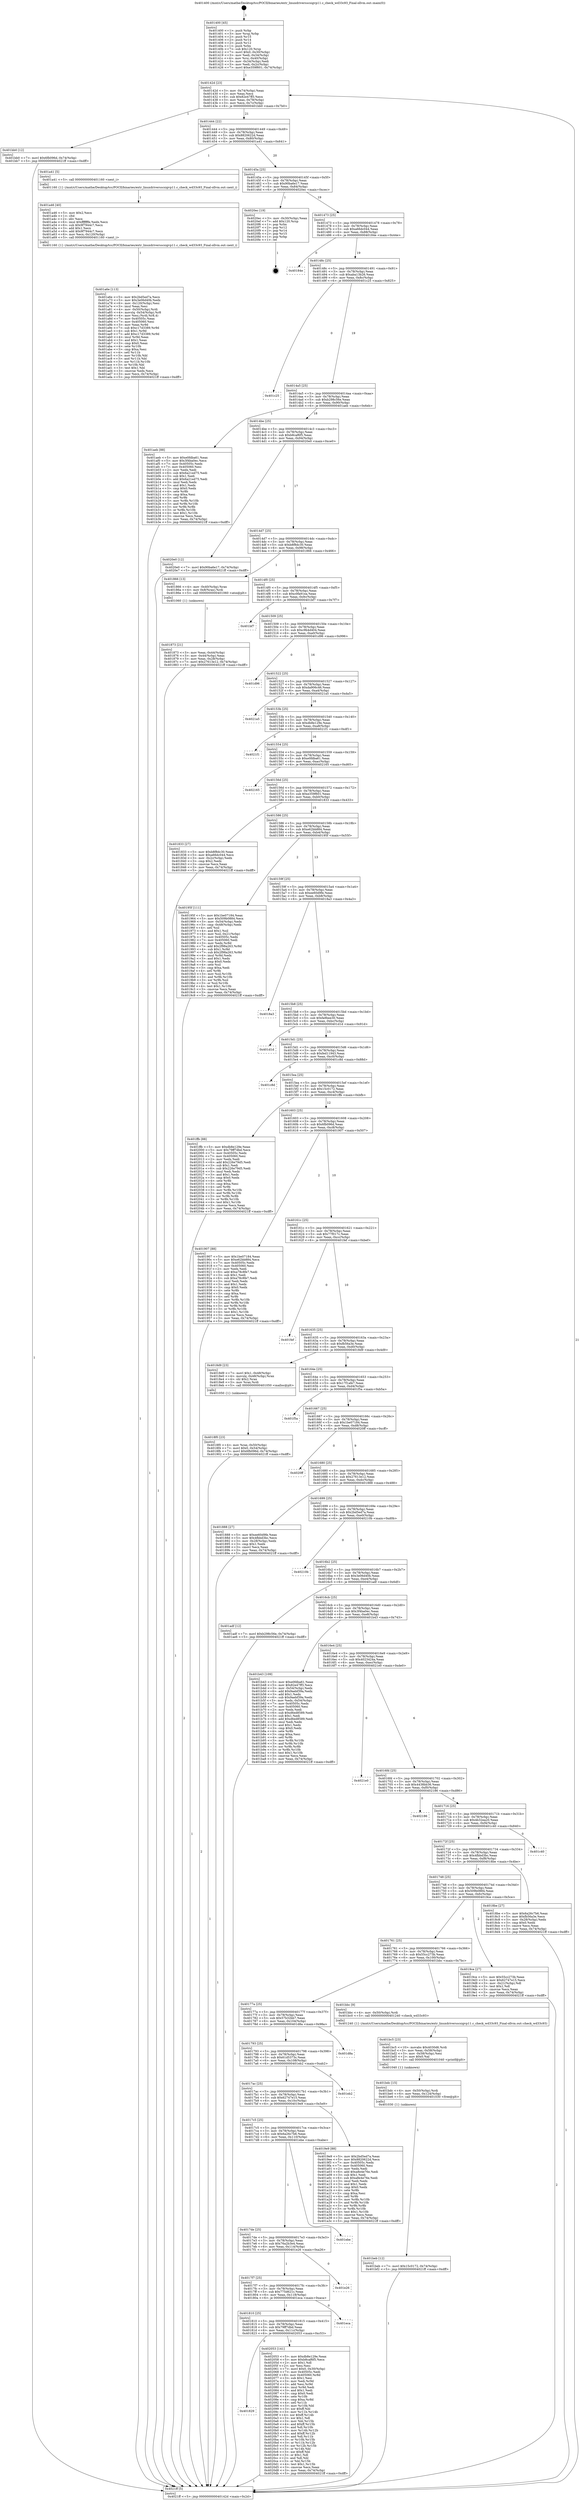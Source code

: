digraph "0x401400" {
  label = "0x401400 (/mnt/c/Users/mathe/Desktop/tcc/POCII/binaries/extr_linuxdriversscsigvp11.c_check_wd33c93_Final-ollvm.out::main(0))"
  labelloc = "t"
  node[shape=record]

  Entry [label="",width=0.3,height=0.3,shape=circle,fillcolor=black,style=filled]
  "0x40142d" [label="{
     0x40142d [23]\l
     | [instrs]\l
     &nbsp;&nbsp;0x40142d \<+3\>: mov -0x74(%rbp),%eax\l
     &nbsp;&nbsp;0x401430 \<+2\>: mov %eax,%ecx\l
     &nbsp;&nbsp;0x401432 \<+6\>: sub $0x82e47ff3,%ecx\l
     &nbsp;&nbsp;0x401438 \<+3\>: mov %eax,-0x78(%rbp)\l
     &nbsp;&nbsp;0x40143b \<+3\>: mov %ecx,-0x7c(%rbp)\l
     &nbsp;&nbsp;0x40143e \<+6\>: je 0000000000401bb0 \<main+0x7b0\>\l
  }"]
  "0x401bb0" [label="{
     0x401bb0 [12]\l
     | [instrs]\l
     &nbsp;&nbsp;0x401bb0 \<+7\>: movl $0x6fb096d,-0x74(%rbp)\l
     &nbsp;&nbsp;0x401bb7 \<+5\>: jmp 00000000004021ff \<main+0xdff\>\l
  }"]
  "0x401444" [label="{
     0x401444 [22]\l
     | [instrs]\l
     &nbsp;&nbsp;0x401444 \<+5\>: jmp 0000000000401449 \<main+0x49\>\l
     &nbsp;&nbsp;0x401449 \<+3\>: mov -0x78(%rbp),%eax\l
     &nbsp;&nbsp;0x40144c \<+5\>: sub $0x8820622d,%eax\l
     &nbsp;&nbsp;0x401451 \<+3\>: mov %eax,-0x80(%rbp)\l
     &nbsp;&nbsp;0x401454 \<+6\>: je 0000000000401a41 \<main+0x641\>\l
  }"]
  Exit [label="",width=0.3,height=0.3,shape=circle,fillcolor=black,style=filled,peripheries=2]
  "0x401a41" [label="{
     0x401a41 [5]\l
     | [instrs]\l
     &nbsp;&nbsp;0x401a41 \<+5\>: call 0000000000401160 \<next_i\>\l
     | [calls]\l
     &nbsp;&nbsp;0x401160 \{1\} (/mnt/c/Users/mathe/Desktop/tcc/POCII/binaries/extr_linuxdriversscsigvp11.c_check_wd33c93_Final-ollvm.out::next_i)\l
  }"]
  "0x40145a" [label="{
     0x40145a [25]\l
     | [instrs]\l
     &nbsp;&nbsp;0x40145a \<+5\>: jmp 000000000040145f \<main+0x5f\>\l
     &nbsp;&nbsp;0x40145f \<+3\>: mov -0x78(%rbp),%eax\l
     &nbsp;&nbsp;0x401462 \<+5\>: sub $0x90ba6e17,%eax\l
     &nbsp;&nbsp;0x401467 \<+6\>: mov %eax,-0x84(%rbp)\l
     &nbsp;&nbsp;0x40146d \<+6\>: je 00000000004020ec \<main+0xcec\>\l
  }"]
  "0x401829" [label="{
     0x401829\l
  }", style=dashed]
  "0x4020ec" [label="{
     0x4020ec [19]\l
     | [instrs]\l
     &nbsp;&nbsp;0x4020ec \<+3\>: mov -0x30(%rbp),%eax\l
     &nbsp;&nbsp;0x4020ef \<+7\>: add $0x120,%rsp\l
     &nbsp;&nbsp;0x4020f6 \<+1\>: pop %rbx\l
     &nbsp;&nbsp;0x4020f7 \<+2\>: pop %r12\l
     &nbsp;&nbsp;0x4020f9 \<+2\>: pop %r14\l
     &nbsp;&nbsp;0x4020fb \<+2\>: pop %r15\l
     &nbsp;&nbsp;0x4020fd \<+1\>: pop %rbp\l
     &nbsp;&nbsp;0x4020fe \<+1\>: ret\l
  }"]
  "0x401473" [label="{
     0x401473 [25]\l
     | [instrs]\l
     &nbsp;&nbsp;0x401473 \<+5\>: jmp 0000000000401478 \<main+0x78\>\l
     &nbsp;&nbsp;0x401478 \<+3\>: mov -0x78(%rbp),%eax\l
     &nbsp;&nbsp;0x40147b \<+5\>: sub $0xa66dc044,%eax\l
     &nbsp;&nbsp;0x401480 \<+6\>: mov %eax,-0x88(%rbp)\l
     &nbsp;&nbsp;0x401486 \<+6\>: je 000000000040184e \<main+0x44e\>\l
  }"]
  "0x402053" [label="{
     0x402053 [141]\l
     | [instrs]\l
     &nbsp;&nbsp;0x402053 \<+5\>: mov $0xdb8e129e,%eax\l
     &nbsp;&nbsp;0x402058 \<+5\>: mov $0xb8caf6f5,%ecx\l
     &nbsp;&nbsp;0x40205d \<+2\>: mov $0x1,%dl\l
     &nbsp;&nbsp;0x40205f \<+2\>: xor %esi,%esi\l
     &nbsp;&nbsp;0x402061 \<+7\>: movl $0x0,-0x30(%rbp)\l
     &nbsp;&nbsp;0x402068 \<+7\>: mov 0x40505c,%edi\l
     &nbsp;&nbsp;0x40206f \<+8\>: mov 0x405060,%r8d\l
     &nbsp;&nbsp;0x402077 \<+3\>: sub $0x1,%esi\l
     &nbsp;&nbsp;0x40207a \<+3\>: mov %edi,%r9d\l
     &nbsp;&nbsp;0x40207d \<+3\>: add %esi,%r9d\l
     &nbsp;&nbsp;0x402080 \<+4\>: imul %r9d,%edi\l
     &nbsp;&nbsp;0x402084 \<+3\>: and $0x1,%edi\l
     &nbsp;&nbsp;0x402087 \<+3\>: cmp $0x0,%edi\l
     &nbsp;&nbsp;0x40208a \<+4\>: sete %r10b\l
     &nbsp;&nbsp;0x40208e \<+4\>: cmp $0xa,%r8d\l
     &nbsp;&nbsp;0x402092 \<+4\>: setl %r11b\l
     &nbsp;&nbsp;0x402096 \<+3\>: mov %r10b,%bl\l
     &nbsp;&nbsp;0x402099 \<+3\>: xor $0xff,%bl\l
     &nbsp;&nbsp;0x40209c \<+3\>: mov %r11b,%r14b\l
     &nbsp;&nbsp;0x40209f \<+4\>: xor $0xff,%r14b\l
     &nbsp;&nbsp;0x4020a3 \<+3\>: xor $0x1,%dl\l
     &nbsp;&nbsp;0x4020a6 \<+3\>: mov %bl,%r15b\l
     &nbsp;&nbsp;0x4020a9 \<+4\>: and $0xff,%r15b\l
     &nbsp;&nbsp;0x4020ad \<+3\>: and %dl,%r10b\l
     &nbsp;&nbsp;0x4020b0 \<+3\>: mov %r14b,%r12b\l
     &nbsp;&nbsp;0x4020b3 \<+4\>: and $0xff,%r12b\l
     &nbsp;&nbsp;0x4020b7 \<+3\>: and %dl,%r11b\l
     &nbsp;&nbsp;0x4020ba \<+3\>: or %r10b,%r15b\l
     &nbsp;&nbsp;0x4020bd \<+3\>: or %r11b,%r12b\l
     &nbsp;&nbsp;0x4020c0 \<+3\>: xor %r12b,%r15b\l
     &nbsp;&nbsp;0x4020c3 \<+3\>: or %r14b,%bl\l
     &nbsp;&nbsp;0x4020c6 \<+3\>: xor $0xff,%bl\l
     &nbsp;&nbsp;0x4020c9 \<+3\>: or $0x1,%dl\l
     &nbsp;&nbsp;0x4020cc \<+2\>: and %dl,%bl\l
     &nbsp;&nbsp;0x4020ce \<+3\>: or %bl,%r15b\l
     &nbsp;&nbsp;0x4020d1 \<+4\>: test $0x1,%r15b\l
     &nbsp;&nbsp;0x4020d5 \<+3\>: cmovne %ecx,%eax\l
     &nbsp;&nbsp;0x4020d8 \<+3\>: mov %eax,-0x74(%rbp)\l
     &nbsp;&nbsp;0x4020db \<+5\>: jmp 00000000004021ff \<main+0xdff\>\l
  }"]
  "0x40184e" [label="{
     0x40184e\l
  }", style=dashed]
  "0x40148c" [label="{
     0x40148c [25]\l
     | [instrs]\l
     &nbsp;&nbsp;0x40148c \<+5\>: jmp 0000000000401491 \<main+0x91\>\l
     &nbsp;&nbsp;0x401491 \<+3\>: mov -0x78(%rbp),%eax\l
     &nbsp;&nbsp;0x401494 \<+5\>: sub $0xaba13b26,%eax\l
     &nbsp;&nbsp;0x401499 \<+6\>: mov %eax,-0x8c(%rbp)\l
     &nbsp;&nbsp;0x40149f \<+6\>: je 0000000000401c25 \<main+0x825\>\l
  }"]
  "0x401810" [label="{
     0x401810 [25]\l
     | [instrs]\l
     &nbsp;&nbsp;0x401810 \<+5\>: jmp 0000000000401815 \<main+0x415\>\l
     &nbsp;&nbsp;0x401815 \<+3\>: mov -0x78(%rbp),%eax\l
     &nbsp;&nbsp;0x401818 \<+5\>: sub $0x79ff7dbd,%eax\l
     &nbsp;&nbsp;0x40181d \<+6\>: mov %eax,-0x11c(%rbp)\l
     &nbsp;&nbsp;0x401823 \<+6\>: je 0000000000402053 \<main+0xc53\>\l
  }"]
  "0x401c25" [label="{
     0x401c25\l
  }", style=dashed]
  "0x4014a5" [label="{
     0x4014a5 [25]\l
     | [instrs]\l
     &nbsp;&nbsp;0x4014a5 \<+5\>: jmp 00000000004014aa \<main+0xaa\>\l
     &nbsp;&nbsp;0x4014aa \<+3\>: mov -0x78(%rbp),%eax\l
     &nbsp;&nbsp;0x4014ad \<+5\>: sub $0xb298c56e,%eax\l
     &nbsp;&nbsp;0x4014b2 \<+6\>: mov %eax,-0x90(%rbp)\l
     &nbsp;&nbsp;0x4014b8 \<+6\>: je 0000000000401aeb \<main+0x6eb\>\l
  }"]
  "0x401eca" [label="{
     0x401eca\l
  }", style=dashed]
  "0x401aeb" [label="{
     0x401aeb [88]\l
     | [instrs]\l
     &nbsp;&nbsp;0x401aeb \<+5\>: mov $0xe0fdba61,%eax\l
     &nbsp;&nbsp;0x401af0 \<+5\>: mov $0x3f4ba0ec,%ecx\l
     &nbsp;&nbsp;0x401af5 \<+7\>: mov 0x40505c,%edx\l
     &nbsp;&nbsp;0x401afc \<+7\>: mov 0x405060,%esi\l
     &nbsp;&nbsp;0x401b03 \<+2\>: mov %edx,%edi\l
     &nbsp;&nbsp;0x401b05 \<+6\>: sub $0x6a21ed75,%edi\l
     &nbsp;&nbsp;0x401b0b \<+3\>: sub $0x1,%edi\l
     &nbsp;&nbsp;0x401b0e \<+6\>: add $0x6a21ed75,%edi\l
     &nbsp;&nbsp;0x401b14 \<+3\>: imul %edi,%edx\l
     &nbsp;&nbsp;0x401b17 \<+3\>: and $0x1,%edx\l
     &nbsp;&nbsp;0x401b1a \<+3\>: cmp $0x0,%edx\l
     &nbsp;&nbsp;0x401b1d \<+4\>: sete %r8b\l
     &nbsp;&nbsp;0x401b21 \<+3\>: cmp $0xa,%esi\l
     &nbsp;&nbsp;0x401b24 \<+4\>: setl %r9b\l
     &nbsp;&nbsp;0x401b28 \<+3\>: mov %r8b,%r10b\l
     &nbsp;&nbsp;0x401b2b \<+3\>: and %r9b,%r10b\l
     &nbsp;&nbsp;0x401b2e \<+3\>: xor %r9b,%r8b\l
     &nbsp;&nbsp;0x401b31 \<+3\>: or %r8b,%r10b\l
     &nbsp;&nbsp;0x401b34 \<+4\>: test $0x1,%r10b\l
     &nbsp;&nbsp;0x401b38 \<+3\>: cmovne %ecx,%eax\l
     &nbsp;&nbsp;0x401b3b \<+3\>: mov %eax,-0x74(%rbp)\l
     &nbsp;&nbsp;0x401b3e \<+5\>: jmp 00000000004021ff \<main+0xdff\>\l
  }"]
  "0x4014be" [label="{
     0x4014be [25]\l
     | [instrs]\l
     &nbsp;&nbsp;0x4014be \<+5\>: jmp 00000000004014c3 \<main+0xc3\>\l
     &nbsp;&nbsp;0x4014c3 \<+3\>: mov -0x78(%rbp),%eax\l
     &nbsp;&nbsp;0x4014c6 \<+5\>: sub $0xb8caf6f5,%eax\l
     &nbsp;&nbsp;0x4014cb \<+6\>: mov %eax,-0x94(%rbp)\l
     &nbsp;&nbsp;0x4014d1 \<+6\>: je 00000000004020e0 \<main+0xce0\>\l
  }"]
  "0x4017f7" [label="{
     0x4017f7 [25]\l
     | [instrs]\l
     &nbsp;&nbsp;0x4017f7 \<+5\>: jmp 00000000004017fc \<main+0x3fc\>\l
     &nbsp;&nbsp;0x4017fc \<+3\>: mov -0x78(%rbp),%eax\l
     &nbsp;&nbsp;0x4017ff \<+5\>: sub $0x775d621c,%eax\l
     &nbsp;&nbsp;0x401804 \<+6\>: mov %eax,-0x118(%rbp)\l
     &nbsp;&nbsp;0x40180a \<+6\>: je 0000000000401eca \<main+0xaca\>\l
  }"]
  "0x4020e0" [label="{
     0x4020e0 [12]\l
     | [instrs]\l
     &nbsp;&nbsp;0x4020e0 \<+7\>: movl $0x90ba6e17,-0x74(%rbp)\l
     &nbsp;&nbsp;0x4020e7 \<+5\>: jmp 00000000004021ff \<main+0xdff\>\l
  }"]
  "0x4014d7" [label="{
     0x4014d7 [25]\l
     | [instrs]\l
     &nbsp;&nbsp;0x4014d7 \<+5\>: jmp 00000000004014dc \<main+0xdc\>\l
     &nbsp;&nbsp;0x4014dc \<+3\>: mov -0x78(%rbp),%eax\l
     &nbsp;&nbsp;0x4014df \<+5\>: sub $0xb8f8dc30,%eax\l
     &nbsp;&nbsp;0x4014e4 \<+6\>: mov %eax,-0x98(%rbp)\l
     &nbsp;&nbsp;0x4014ea \<+6\>: je 0000000000401866 \<main+0x466\>\l
  }"]
  "0x401e26" [label="{
     0x401e26\l
  }", style=dashed]
  "0x401866" [label="{
     0x401866 [13]\l
     | [instrs]\l
     &nbsp;&nbsp;0x401866 \<+4\>: mov -0x40(%rbp),%rax\l
     &nbsp;&nbsp;0x40186a \<+4\>: mov 0x8(%rax),%rdi\l
     &nbsp;&nbsp;0x40186e \<+5\>: call 0000000000401060 \<atoi@plt\>\l
     | [calls]\l
     &nbsp;&nbsp;0x401060 \{1\} (unknown)\l
  }"]
  "0x4014f0" [label="{
     0x4014f0 [25]\l
     | [instrs]\l
     &nbsp;&nbsp;0x4014f0 \<+5\>: jmp 00000000004014f5 \<main+0xf5\>\l
     &nbsp;&nbsp;0x4014f5 \<+3\>: mov -0x78(%rbp),%eax\l
     &nbsp;&nbsp;0x4014f8 \<+5\>: sub $0xc0fa91ea,%eax\l
     &nbsp;&nbsp;0x4014fd \<+6\>: mov %eax,-0x9c(%rbp)\l
     &nbsp;&nbsp;0x401503 \<+6\>: je 0000000000401bf7 \<main+0x7f7\>\l
  }"]
  "0x4017de" [label="{
     0x4017de [25]\l
     | [instrs]\l
     &nbsp;&nbsp;0x4017de \<+5\>: jmp 00000000004017e3 \<main+0x3e3\>\l
     &nbsp;&nbsp;0x4017e3 \<+3\>: mov -0x78(%rbp),%eax\l
     &nbsp;&nbsp;0x4017e6 \<+5\>: sub $0x76a2b3e4,%eax\l
     &nbsp;&nbsp;0x4017eb \<+6\>: mov %eax,-0x114(%rbp)\l
     &nbsp;&nbsp;0x4017f1 \<+6\>: je 0000000000401e26 \<main+0xa26\>\l
  }"]
  "0x401bf7" [label="{
     0x401bf7\l
  }", style=dashed]
  "0x401509" [label="{
     0x401509 [25]\l
     | [instrs]\l
     &nbsp;&nbsp;0x401509 \<+5\>: jmp 000000000040150e \<main+0x10e\>\l
     &nbsp;&nbsp;0x40150e \<+3\>: mov -0x78(%rbp),%eax\l
     &nbsp;&nbsp;0x401511 \<+5\>: sub $0xc9b4d404,%eax\l
     &nbsp;&nbsp;0x401516 \<+6\>: mov %eax,-0xa0(%rbp)\l
     &nbsp;&nbsp;0x40151c \<+6\>: je 0000000000401d96 \<main+0x996\>\l
  }"]
  "0x401ebe" [label="{
     0x401ebe\l
  }", style=dashed]
  "0x401d96" [label="{
     0x401d96\l
  }", style=dashed]
  "0x401522" [label="{
     0x401522 [25]\l
     | [instrs]\l
     &nbsp;&nbsp;0x401522 \<+5\>: jmp 0000000000401527 \<main+0x127\>\l
     &nbsp;&nbsp;0x401527 \<+3\>: mov -0x78(%rbp),%eax\l
     &nbsp;&nbsp;0x40152a \<+5\>: sub $0xda906c46,%eax\l
     &nbsp;&nbsp;0x40152f \<+6\>: mov %eax,-0xa4(%rbp)\l
     &nbsp;&nbsp;0x401535 \<+6\>: je 00000000004021a5 \<main+0xda5\>\l
  }"]
  "0x401beb" [label="{
     0x401beb [12]\l
     | [instrs]\l
     &nbsp;&nbsp;0x401beb \<+7\>: movl $0x15c0172,-0x74(%rbp)\l
     &nbsp;&nbsp;0x401bf2 \<+5\>: jmp 00000000004021ff \<main+0xdff\>\l
  }"]
  "0x4021a5" [label="{
     0x4021a5\l
  }", style=dashed]
  "0x40153b" [label="{
     0x40153b [25]\l
     | [instrs]\l
     &nbsp;&nbsp;0x40153b \<+5\>: jmp 0000000000401540 \<main+0x140\>\l
     &nbsp;&nbsp;0x401540 \<+3\>: mov -0x78(%rbp),%eax\l
     &nbsp;&nbsp;0x401543 \<+5\>: sub $0xdb8e129e,%eax\l
     &nbsp;&nbsp;0x401548 \<+6\>: mov %eax,-0xa8(%rbp)\l
     &nbsp;&nbsp;0x40154e \<+6\>: je 00000000004021f1 \<main+0xdf1\>\l
  }"]
  "0x401bdc" [label="{
     0x401bdc [15]\l
     | [instrs]\l
     &nbsp;&nbsp;0x401bdc \<+4\>: mov -0x50(%rbp),%rdi\l
     &nbsp;&nbsp;0x401be0 \<+6\>: mov %eax,-0x124(%rbp)\l
     &nbsp;&nbsp;0x401be6 \<+5\>: call 0000000000401030 \<free@plt\>\l
     | [calls]\l
     &nbsp;&nbsp;0x401030 \{1\} (unknown)\l
  }"]
  "0x4021f1" [label="{
     0x4021f1\l
  }", style=dashed]
  "0x401554" [label="{
     0x401554 [25]\l
     | [instrs]\l
     &nbsp;&nbsp;0x401554 \<+5\>: jmp 0000000000401559 \<main+0x159\>\l
     &nbsp;&nbsp;0x401559 \<+3\>: mov -0x78(%rbp),%eax\l
     &nbsp;&nbsp;0x40155c \<+5\>: sub $0xe0fdba61,%eax\l
     &nbsp;&nbsp;0x401561 \<+6\>: mov %eax,-0xac(%rbp)\l
     &nbsp;&nbsp;0x401567 \<+6\>: je 0000000000402165 \<main+0xd65\>\l
  }"]
  "0x401bc5" [label="{
     0x401bc5 [23]\l
     | [instrs]\l
     &nbsp;&nbsp;0x401bc5 \<+10\>: movabs $0x4030d6,%rdi\l
     &nbsp;&nbsp;0x401bcf \<+3\>: mov %eax,-0x58(%rbp)\l
     &nbsp;&nbsp;0x401bd2 \<+3\>: mov -0x58(%rbp),%esi\l
     &nbsp;&nbsp;0x401bd5 \<+2\>: mov $0x0,%al\l
     &nbsp;&nbsp;0x401bd7 \<+5\>: call 0000000000401040 \<printf@plt\>\l
     | [calls]\l
     &nbsp;&nbsp;0x401040 \{1\} (unknown)\l
  }"]
  "0x402165" [label="{
     0x402165\l
  }", style=dashed]
  "0x40156d" [label="{
     0x40156d [25]\l
     | [instrs]\l
     &nbsp;&nbsp;0x40156d \<+5\>: jmp 0000000000401572 \<main+0x172\>\l
     &nbsp;&nbsp;0x401572 \<+3\>: mov -0x78(%rbp),%eax\l
     &nbsp;&nbsp;0x401575 \<+5\>: sub $0xe359f601,%eax\l
     &nbsp;&nbsp;0x40157a \<+6\>: mov %eax,-0xb0(%rbp)\l
     &nbsp;&nbsp;0x401580 \<+6\>: je 0000000000401833 \<main+0x433\>\l
  }"]
  "0x401a6e" [label="{
     0x401a6e [113]\l
     | [instrs]\l
     &nbsp;&nbsp;0x401a6e \<+5\>: mov $0x2bd5ed7a,%ecx\l
     &nbsp;&nbsp;0x401a73 \<+5\>: mov $0x3e06d40b,%edx\l
     &nbsp;&nbsp;0x401a78 \<+6\>: mov -0x120(%rbp),%esi\l
     &nbsp;&nbsp;0x401a7e \<+3\>: imul %eax,%esi\l
     &nbsp;&nbsp;0x401a81 \<+4\>: mov -0x50(%rbp),%rdi\l
     &nbsp;&nbsp;0x401a85 \<+4\>: movslq -0x54(%rbp),%r8\l
     &nbsp;&nbsp;0x401a89 \<+4\>: mov %esi,(%rdi,%r8,4)\l
     &nbsp;&nbsp;0x401a8d \<+7\>: mov 0x40505c,%eax\l
     &nbsp;&nbsp;0x401a94 \<+7\>: mov 0x405060,%esi\l
     &nbsp;&nbsp;0x401a9b \<+3\>: mov %eax,%r9d\l
     &nbsp;&nbsp;0x401a9e \<+7\>: sub $0xc17d3389,%r9d\l
     &nbsp;&nbsp;0x401aa5 \<+4\>: sub $0x1,%r9d\l
     &nbsp;&nbsp;0x401aa9 \<+7\>: add $0xc17d3389,%r9d\l
     &nbsp;&nbsp;0x401ab0 \<+4\>: imul %r9d,%eax\l
     &nbsp;&nbsp;0x401ab4 \<+3\>: and $0x1,%eax\l
     &nbsp;&nbsp;0x401ab7 \<+3\>: cmp $0x0,%eax\l
     &nbsp;&nbsp;0x401aba \<+4\>: sete %r10b\l
     &nbsp;&nbsp;0x401abe \<+3\>: cmp $0xa,%esi\l
     &nbsp;&nbsp;0x401ac1 \<+4\>: setl %r11b\l
     &nbsp;&nbsp;0x401ac5 \<+3\>: mov %r10b,%bl\l
     &nbsp;&nbsp;0x401ac8 \<+3\>: and %r11b,%bl\l
     &nbsp;&nbsp;0x401acb \<+3\>: xor %r11b,%r10b\l
     &nbsp;&nbsp;0x401ace \<+3\>: or %r10b,%bl\l
     &nbsp;&nbsp;0x401ad1 \<+3\>: test $0x1,%bl\l
     &nbsp;&nbsp;0x401ad4 \<+3\>: cmovne %edx,%ecx\l
     &nbsp;&nbsp;0x401ad7 \<+3\>: mov %ecx,-0x74(%rbp)\l
     &nbsp;&nbsp;0x401ada \<+5\>: jmp 00000000004021ff \<main+0xdff\>\l
  }"]
  "0x401833" [label="{
     0x401833 [27]\l
     | [instrs]\l
     &nbsp;&nbsp;0x401833 \<+5\>: mov $0xb8f8dc30,%eax\l
     &nbsp;&nbsp;0x401838 \<+5\>: mov $0xa66dc044,%ecx\l
     &nbsp;&nbsp;0x40183d \<+3\>: mov -0x2c(%rbp),%edx\l
     &nbsp;&nbsp;0x401840 \<+3\>: cmp $0x2,%edx\l
     &nbsp;&nbsp;0x401843 \<+3\>: cmovne %ecx,%eax\l
     &nbsp;&nbsp;0x401846 \<+3\>: mov %eax,-0x74(%rbp)\l
     &nbsp;&nbsp;0x401849 \<+5\>: jmp 00000000004021ff \<main+0xdff\>\l
  }"]
  "0x401586" [label="{
     0x401586 [25]\l
     | [instrs]\l
     &nbsp;&nbsp;0x401586 \<+5\>: jmp 000000000040158b \<main+0x18b\>\l
     &nbsp;&nbsp;0x40158b \<+3\>: mov -0x78(%rbp),%eax\l
     &nbsp;&nbsp;0x40158e \<+5\>: sub $0xe62bb884,%eax\l
     &nbsp;&nbsp;0x401593 \<+6\>: mov %eax,-0xb4(%rbp)\l
     &nbsp;&nbsp;0x401599 \<+6\>: je 000000000040195f \<main+0x55f\>\l
  }"]
  "0x4021ff" [label="{
     0x4021ff [5]\l
     | [instrs]\l
     &nbsp;&nbsp;0x4021ff \<+5\>: jmp 000000000040142d \<main+0x2d\>\l
  }"]
  "0x401400" [label="{
     0x401400 [45]\l
     | [instrs]\l
     &nbsp;&nbsp;0x401400 \<+1\>: push %rbp\l
     &nbsp;&nbsp;0x401401 \<+3\>: mov %rsp,%rbp\l
     &nbsp;&nbsp;0x401404 \<+2\>: push %r15\l
     &nbsp;&nbsp;0x401406 \<+2\>: push %r14\l
     &nbsp;&nbsp;0x401408 \<+2\>: push %r12\l
     &nbsp;&nbsp;0x40140a \<+1\>: push %rbx\l
     &nbsp;&nbsp;0x40140b \<+7\>: sub $0x120,%rsp\l
     &nbsp;&nbsp;0x401412 \<+7\>: movl $0x0,-0x30(%rbp)\l
     &nbsp;&nbsp;0x401419 \<+3\>: mov %edi,-0x34(%rbp)\l
     &nbsp;&nbsp;0x40141c \<+4\>: mov %rsi,-0x40(%rbp)\l
     &nbsp;&nbsp;0x401420 \<+3\>: mov -0x34(%rbp),%edi\l
     &nbsp;&nbsp;0x401423 \<+3\>: mov %edi,-0x2c(%rbp)\l
     &nbsp;&nbsp;0x401426 \<+7\>: movl $0xe359f601,-0x74(%rbp)\l
  }"]
  "0x401873" [label="{
     0x401873 [21]\l
     | [instrs]\l
     &nbsp;&nbsp;0x401873 \<+3\>: mov %eax,-0x44(%rbp)\l
     &nbsp;&nbsp;0x401876 \<+3\>: mov -0x44(%rbp),%eax\l
     &nbsp;&nbsp;0x401879 \<+3\>: mov %eax,-0x28(%rbp)\l
     &nbsp;&nbsp;0x40187c \<+7\>: movl $0x27613e12,-0x74(%rbp)\l
     &nbsp;&nbsp;0x401883 \<+5\>: jmp 00000000004021ff \<main+0xdff\>\l
  }"]
  "0x401a46" [label="{
     0x401a46 [40]\l
     | [instrs]\l
     &nbsp;&nbsp;0x401a46 \<+5\>: mov $0x2,%ecx\l
     &nbsp;&nbsp;0x401a4b \<+1\>: cltd\l
     &nbsp;&nbsp;0x401a4c \<+2\>: idiv %ecx\l
     &nbsp;&nbsp;0x401a4e \<+6\>: imul $0xfffffffe,%edx,%ecx\l
     &nbsp;&nbsp;0x401a54 \<+6\>: sub $0x9f7944c7,%ecx\l
     &nbsp;&nbsp;0x401a5a \<+3\>: add $0x1,%ecx\l
     &nbsp;&nbsp;0x401a5d \<+6\>: add $0x9f7944c7,%ecx\l
     &nbsp;&nbsp;0x401a63 \<+6\>: mov %ecx,-0x120(%rbp)\l
     &nbsp;&nbsp;0x401a69 \<+5\>: call 0000000000401160 \<next_i\>\l
     | [calls]\l
     &nbsp;&nbsp;0x401160 \{1\} (/mnt/c/Users/mathe/Desktop/tcc/POCII/binaries/extr_linuxdriversscsigvp11.c_check_wd33c93_Final-ollvm.out::next_i)\l
  }"]
  "0x40195f" [label="{
     0x40195f [111]\l
     | [instrs]\l
     &nbsp;&nbsp;0x40195f \<+5\>: mov $0x1be07184,%eax\l
     &nbsp;&nbsp;0x401964 \<+5\>: mov $0x509b0884,%ecx\l
     &nbsp;&nbsp;0x401969 \<+3\>: mov -0x54(%rbp),%edx\l
     &nbsp;&nbsp;0x40196c \<+3\>: cmp -0x48(%rbp),%edx\l
     &nbsp;&nbsp;0x40196f \<+4\>: setl %sil\l
     &nbsp;&nbsp;0x401973 \<+4\>: and $0x1,%sil\l
     &nbsp;&nbsp;0x401977 \<+4\>: mov %sil,-0x21(%rbp)\l
     &nbsp;&nbsp;0x40197b \<+7\>: mov 0x40505c,%edx\l
     &nbsp;&nbsp;0x401982 \<+7\>: mov 0x405060,%edi\l
     &nbsp;&nbsp;0x401989 \<+3\>: mov %edx,%r8d\l
     &nbsp;&nbsp;0x40198c \<+7\>: add $0x2f98a263,%r8d\l
     &nbsp;&nbsp;0x401993 \<+4\>: sub $0x1,%r8d\l
     &nbsp;&nbsp;0x401997 \<+7\>: sub $0x2f98a263,%r8d\l
     &nbsp;&nbsp;0x40199e \<+4\>: imul %r8d,%edx\l
     &nbsp;&nbsp;0x4019a2 \<+3\>: and $0x1,%edx\l
     &nbsp;&nbsp;0x4019a5 \<+3\>: cmp $0x0,%edx\l
     &nbsp;&nbsp;0x4019a8 \<+4\>: sete %sil\l
     &nbsp;&nbsp;0x4019ac \<+3\>: cmp $0xa,%edi\l
     &nbsp;&nbsp;0x4019af \<+4\>: setl %r9b\l
     &nbsp;&nbsp;0x4019b3 \<+3\>: mov %sil,%r10b\l
     &nbsp;&nbsp;0x4019b6 \<+3\>: and %r9b,%r10b\l
     &nbsp;&nbsp;0x4019b9 \<+3\>: xor %r9b,%sil\l
     &nbsp;&nbsp;0x4019bc \<+3\>: or %sil,%r10b\l
     &nbsp;&nbsp;0x4019bf \<+4\>: test $0x1,%r10b\l
     &nbsp;&nbsp;0x4019c3 \<+3\>: cmovne %ecx,%eax\l
     &nbsp;&nbsp;0x4019c6 \<+3\>: mov %eax,-0x74(%rbp)\l
     &nbsp;&nbsp;0x4019c9 \<+5\>: jmp 00000000004021ff \<main+0xdff\>\l
  }"]
  "0x40159f" [label="{
     0x40159f [25]\l
     | [instrs]\l
     &nbsp;&nbsp;0x40159f \<+5\>: jmp 00000000004015a4 \<main+0x1a4\>\l
     &nbsp;&nbsp;0x4015a4 \<+3\>: mov -0x78(%rbp),%eax\l
     &nbsp;&nbsp;0x4015a7 \<+5\>: sub $0xee60d9fe,%eax\l
     &nbsp;&nbsp;0x4015ac \<+6\>: mov %eax,-0xb8(%rbp)\l
     &nbsp;&nbsp;0x4015b2 \<+6\>: je 00000000004018a3 \<main+0x4a3\>\l
  }"]
  "0x4017c5" [label="{
     0x4017c5 [25]\l
     | [instrs]\l
     &nbsp;&nbsp;0x4017c5 \<+5\>: jmp 00000000004017ca \<main+0x3ca\>\l
     &nbsp;&nbsp;0x4017ca \<+3\>: mov -0x78(%rbp),%eax\l
     &nbsp;&nbsp;0x4017cd \<+5\>: sub $0x6a26c7b6,%eax\l
     &nbsp;&nbsp;0x4017d2 \<+6\>: mov %eax,-0x110(%rbp)\l
     &nbsp;&nbsp;0x4017d8 \<+6\>: je 0000000000401ebe \<main+0xabe\>\l
  }"]
  "0x4018a3" [label="{
     0x4018a3\l
  }", style=dashed]
  "0x4015b8" [label="{
     0x4015b8 [25]\l
     | [instrs]\l
     &nbsp;&nbsp;0x4015b8 \<+5\>: jmp 00000000004015bd \<main+0x1bd\>\l
     &nbsp;&nbsp;0x4015bd \<+3\>: mov -0x78(%rbp),%eax\l
     &nbsp;&nbsp;0x4015c0 \<+5\>: sub $0xfa9bee30,%eax\l
     &nbsp;&nbsp;0x4015c5 \<+6\>: mov %eax,-0xbc(%rbp)\l
     &nbsp;&nbsp;0x4015cb \<+6\>: je 0000000000401d1d \<main+0x91d\>\l
  }"]
  "0x4019e9" [label="{
     0x4019e9 [88]\l
     | [instrs]\l
     &nbsp;&nbsp;0x4019e9 \<+5\>: mov $0x2bd5ed7a,%eax\l
     &nbsp;&nbsp;0x4019ee \<+5\>: mov $0x8820622d,%ecx\l
     &nbsp;&nbsp;0x4019f3 \<+7\>: mov 0x40505c,%edx\l
     &nbsp;&nbsp;0x4019fa \<+7\>: mov 0x405060,%esi\l
     &nbsp;&nbsp;0x401a01 \<+2\>: mov %edx,%edi\l
     &nbsp;&nbsp;0x401a03 \<+6\>: add $0xa8e4e76e,%edi\l
     &nbsp;&nbsp;0x401a09 \<+3\>: sub $0x1,%edi\l
     &nbsp;&nbsp;0x401a0c \<+6\>: sub $0xa8e4e76e,%edi\l
     &nbsp;&nbsp;0x401a12 \<+3\>: imul %edi,%edx\l
     &nbsp;&nbsp;0x401a15 \<+3\>: and $0x1,%edx\l
     &nbsp;&nbsp;0x401a18 \<+3\>: cmp $0x0,%edx\l
     &nbsp;&nbsp;0x401a1b \<+4\>: sete %r8b\l
     &nbsp;&nbsp;0x401a1f \<+3\>: cmp $0xa,%esi\l
     &nbsp;&nbsp;0x401a22 \<+4\>: setl %r9b\l
     &nbsp;&nbsp;0x401a26 \<+3\>: mov %r8b,%r10b\l
     &nbsp;&nbsp;0x401a29 \<+3\>: and %r9b,%r10b\l
     &nbsp;&nbsp;0x401a2c \<+3\>: xor %r9b,%r8b\l
     &nbsp;&nbsp;0x401a2f \<+3\>: or %r8b,%r10b\l
     &nbsp;&nbsp;0x401a32 \<+4\>: test $0x1,%r10b\l
     &nbsp;&nbsp;0x401a36 \<+3\>: cmovne %ecx,%eax\l
     &nbsp;&nbsp;0x401a39 \<+3\>: mov %eax,-0x74(%rbp)\l
     &nbsp;&nbsp;0x401a3c \<+5\>: jmp 00000000004021ff \<main+0xdff\>\l
  }"]
  "0x401d1d" [label="{
     0x401d1d\l
  }", style=dashed]
  "0x4015d1" [label="{
     0x4015d1 [25]\l
     | [instrs]\l
     &nbsp;&nbsp;0x4015d1 \<+5\>: jmp 00000000004015d6 \<main+0x1d6\>\l
     &nbsp;&nbsp;0x4015d6 \<+3\>: mov -0x78(%rbp),%eax\l
     &nbsp;&nbsp;0x4015d9 \<+5\>: sub $0xfed11943,%eax\l
     &nbsp;&nbsp;0x4015de \<+6\>: mov %eax,-0xc0(%rbp)\l
     &nbsp;&nbsp;0x4015e4 \<+6\>: je 0000000000401c8d \<main+0x88d\>\l
  }"]
  "0x4017ac" [label="{
     0x4017ac [25]\l
     | [instrs]\l
     &nbsp;&nbsp;0x4017ac \<+5\>: jmp 00000000004017b1 \<main+0x3b1\>\l
     &nbsp;&nbsp;0x4017b1 \<+3\>: mov -0x78(%rbp),%eax\l
     &nbsp;&nbsp;0x4017b4 \<+5\>: sub $0x62747e15,%eax\l
     &nbsp;&nbsp;0x4017b9 \<+6\>: mov %eax,-0x10c(%rbp)\l
     &nbsp;&nbsp;0x4017bf \<+6\>: je 00000000004019e9 \<main+0x5e9\>\l
  }"]
  "0x401c8d" [label="{
     0x401c8d\l
  }", style=dashed]
  "0x4015ea" [label="{
     0x4015ea [25]\l
     | [instrs]\l
     &nbsp;&nbsp;0x4015ea \<+5\>: jmp 00000000004015ef \<main+0x1ef\>\l
     &nbsp;&nbsp;0x4015ef \<+3\>: mov -0x78(%rbp),%eax\l
     &nbsp;&nbsp;0x4015f2 \<+5\>: sub $0x15c0172,%eax\l
     &nbsp;&nbsp;0x4015f7 \<+6\>: mov %eax,-0xc4(%rbp)\l
     &nbsp;&nbsp;0x4015fd \<+6\>: je 0000000000401ffb \<main+0xbfb\>\l
  }"]
  "0x401eb2" [label="{
     0x401eb2\l
  }", style=dashed]
  "0x401ffb" [label="{
     0x401ffb [88]\l
     | [instrs]\l
     &nbsp;&nbsp;0x401ffb \<+5\>: mov $0xdb8e129e,%eax\l
     &nbsp;&nbsp;0x402000 \<+5\>: mov $0x79ff7dbd,%ecx\l
     &nbsp;&nbsp;0x402005 \<+7\>: mov 0x40505c,%edx\l
     &nbsp;&nbsp;0x40200c \<+7\>: mov 0x405060,%esi\l
     &nbsp;&nbsp;0x402013 \<+2\>: mov %edx,%edi\l
     &nbsp;&nbsp;0x402015 \<+6\>: add $0x226e79d5,%edi\l
     &nbsp;&nbsp;0x40201b \<+3\>: sub $0x1,%edi\l
     &nbsp;&nbsp;0x40201e \<+6\>: sub $0x226e79d5,%edi\l
     &nbsp;&nbsp;0x402024 \<+3\>: imul %edi,%edx\l
     &nbsp;&nbsp;0x402027 \<+3\>: and $0x1,%edx\l
     &nbsp;&nbsp;0x40202a \<+3\>: cmp $0x0,%edx\l
     &nbsp;&nbsp;0x40202d \<+4\>: sete %r8b\l
     &nbsp;&nbsp;0x402031 \<+3\>: cmp $0xa,%esi\l
     &nbsp;&nbsp;0x402034 \<+4\>: setl %r9b\l
     &nbsp;&nbsp;0x402038 \<+3\>: mov %r8b,%r10b\l
     &nbsp;&nbsp;0x40203b \<+3\>: and %r9b,%r10b\l
     &nbsp;&nbsp;0x40203e \<+3\>: xor %r9b,%r8b\l
     &nbsp;&nbsp;0x402041 \<+3\>: or %r8b,%r10b\l
     &nbsp;&nbsp;0x402044 \<+4\>: test $0x1,%r10b\l
     &nbsp;&nbsp;0x402048 \<+3\>: cmovne %ecx,%eax\l
     &nbsp;&nbsp;0x40204b \<+3\>: mov %eax,-0x74(%rbp)\l
     &nbsp;&nbsp;0x40204e \<+5\>: jmp 00000000004021ff \<main+0xdff\>\l
  }"]
  "0x401603" [label="{
     0x401603 [25]\l
     | [instrs]\l
     &nbsp;&nbsp;0x401603 \<+5\>: jmp 0000000000401608 \<main+0x208\>\l
     &nbsp;&nbsp;0x401608 \<+3\>: mov -0x78(%rbp),%eax\l
     &nbsp;&nbsp;0x40160b \<+5\>: sub $0x6fb096d,%eax\l
     &nbsp;&nbsp;0x401610 \<+6\>: mov %eax,-0xc8(%rbp)\l
     &nbsp;&nbsp;0x401616 \<+6\>: je 0000000000401907 \<main+0x507\>\l
  }"]
  "0x401793" [label="{
     0x401793 [25]\l
     | [instrs]\l
     &nbsp;&nbsp;0x401793 \<+5\>: jmp 0000000000401798 \<main+0x398\>\l
     &nbsp;&nbsp;0x401798 \<+3\>: mov -0x78(%rbp),%eax\l
     &nbsp;&nbsp;0x40179b \<+5\>: sub $0x61d5373c,%eax\l
     &nbsp;&nbsp;0x4017a0 \<+6\>: mov %eax,-0x108(%rbp)\l
     &nbsp;&nbsp;0x4017a6 \<+6\>: je 0000000000401eb2 \<main+0xab2\>\l
  }"]
  "0x401907" [label="{
     0x401907 [88]\l
     | [instrs]\l
     &nbsp;&nbsp;0x401907 \<+5\>: mov $0x1be07184,%eax\l
     &nbsp;&nbsp;0x40190c \<+5\>: mov $0xe62bb884,%ecx\l
     &nbsp;&nbsp;0x401911 \<+7\>: mov 0x40505c,%edx\l
     &nbsp;&nbsp;0x401918 \<+7\>: mov 0x405060,%esi\l
     &nbsp;&nbsp;0x40191f \<+2\>: mov %edx,%edi\l
     &nbsp;&nbsp;0x401921 \<+6\>: add $0xa78c8fe7,%edi\l
     &nbsp;&nbsp;0x401927 \<+3\>: sub $0x1,%edi\l
     &nbsp;&nbsp;0x40192a \<+6\>: sub $0xa78c8fe7,%edi\l
     &nbsp;&nbsp;0x401930 \<+3\>: imul %edi,%edx\l
     &nbsp;&nbsp;0x401933 \<+3\>: and $0x1,%edx\l
     &nbsp;&nbsp;0x401936 \<+3\>: cmp $0x0,%edx\l
     &nbsp;&nbsp;0x401939 \<+4\>: sete %r8b\l
     &nbsp;&nbsp;0x40193d \<+3\>: cmp $0xa,%esi\l
     &nbsp;&nbsp;0x401940 \<+4\>: setl %r9b\l
     &nbsp;&nbsp;0x401944 \<+3\>: mov %r8b,%r10b\l
     &nbsp;&nbsp;0x401947 \<+3\>: and %r9b,%r10b\l
     &nbsp;&nbsp;0x40194a \<+3\>: xor %r9b,%r8b\l
     &nbsp;&nbsp;0x40194d \<+3\>: or %r8b,%r10b\l
     &nbsp;&nbsp;0x401950 \<+4\>: test $0x1,%r10b\l
     &nbsp;&nbsp;0x401954 \<+3\>: cmovne %ecx,%eax\l
     &nbsp;&nbsp;0x401957 \<+3\>: mov %eax,-0x74(%rbp)\l
     &nbsp;&nbsp;0x40195a \<+5\>: jmp 00000000004021ff \<main+0xdff\>\l
  }"]
  "0x40161c" [label="{
     0x40161c [25]\l
     | [instrs]\l
     &nbsp;&nbsp;0x40161c \<+5\>: jmp 0000000000401621 \<main+0x221\>\l
     &nbsp;&nbsp;0x401621 \<+3\>: mov -0x78(%rbp),%eax\l
     &nbsp;&nbsp;0x401624 \<+5\>: sub $0x77f017c,%eax\l
     &nbsp;&nbsp;0x401629 \<+6\>: mov %eax,-0xcc(%rbp)\l
     &nbsp;&nbsp;0x40162f \<+6\>: je 0000000000401fef \<main+0xbef\>\l
  }"]
  "0x401d8a" [label="{
     0x401d8a\l
  }", style=dashed]
  "0x401fef" [label="{
     0x401fef\l
  }", style=dashed]
  "0x401635" [label="{
     0x401635 [25]\l
     | [instrs]\l
     &nbsp;&nbsp;0x401635 \<+5\>: jmp 000000000040163a \<main+0x23a\>\l
     &nbsp;&nbsp;0x40163a \<+3\>: mov -0x78(%rbp),%eax\l
     &nbsp;&nbsp;0x40163d \<+5\>: sub $0xfb56a3e,%eax\l
     &nbsp;&nbsp;0x401642 \<+6\>: mov %eax,-0xd0(%rbp)\l
     &nbsp;&nbsp;0x401648 \<+6\>: je 00000000004018d9 \<main+0x4d9\>\l
  }"]
  "0x40177a" [label="{
     0x40177a [25]\l
     | [instrs]\l
     &nbsp;&nbsp;0x40177a \<+5\>: jmp 000000000040177f \<main+0x37f\>\l
     &nbsp;&nbsp;0x40177f \<+3\>: mov -0x78(%rbp),%eax\l
     &nbsp;&nbsp;0x401782 \<+5\>: sub $0x57b32bb7,%eax\l
     &nbsp;&nbsp;0x401787 \<+6\>: mov %eax,-0x104(%rbp)\l
     &nbsp;&nbsp;0x40178d \<+6\>: je 0000000000401d8a \<main+0x98a\>\l
  }"]
  "0x4018d9" [label="{
     0x4018d9 [23]\l
     | [instrs]\l
     &nbsp;&nbsp;0x4018d9 \<+7\>: movl $0x1,-0x48(%rbp)\l
     &nbsp;&nbsp;0x4018e0 \<+4\>: movslq -0x48(%rbp),%rax\l
     &nbsp;&nbsp;0x4018e4 \<+4\>: shl $0x2,%rax\l
     &nbsp;&nbsp;0x4018e8 \<+3\>: mov %rax,%rdi\l
     &nbsp;&nbsp;0x4018eb \<+5\>: call 0000000000401050 \<malloc@plt\>\l
     | [calls]\l
     &nbsp;&nbsp;0x401050 \{1\} (unknown)\l
  }"]
  "0x40164e" [label="{
     0x40164e [25]\l
     | [instrs]\l
     &nbsp;&nbsp;0x40164e \<+5\>: jmp 0000000000401653 \<main+0x253\>\l
     &nbsp;&nbsp;0x401653 \<+3\>: mov -0x78(%rbp),%eax\l
     &nbsp;&nbsp;0x401656 \<+5\>: sub $0x17f1afe7,%eax\l
     &nbsp;&nbsp;0x40165b \<+6\>: mov %eax,-0xd4(%rbp)\l
     &nbsp;&nbsp;0x401661 \<+6\>: je 0000000000401f5a \<main+0xb5a\>\l
  }"]
  "0x401bbc" [label="{
     0x401bbc [9]\l
     | [instrs]\l
     &nbsp;&nbsp;0x401bbc \<+4\>: mov -0x50(%rbp),%rdi\l
     &nbsp;&nbsp;0x401bc0 \<+5\>: call 0000000000401240 \<check_wd33c93\>\l
     | [calls]\l
     &nbsp;&nbsp;0x401240 \{1\} (/mnt/c/Users/mathe/Desktop/tcc/POCII/binaries/extr_linuxdriversscsigvp11.c_check_wd33c93_Final-ollvm.out::check_wd33c93)\l
  }"]
  "0x401f5a" [label="{
     0x401f5a\l
  }", style=dashed]
  "0x401667" [label="{
     0x401667 [25]\l
     | [instrs]\l
     &nbsp;&nbsp;0x401667 \<+5\>: jmp 000000000040166c \<main+0x26c\>\l
     &nbsp;&nbsp;0x40166c \<+3\>: mov -0x78(%rbp),%eax\l
     &nbsp;&nbsp;0x40166f \<+5\>: sub $0x1be07184,%eax\l
     &nbsp;&nbsp;0x401674 \<+6\>: mov %eax,-0xd8(%rbp)\l
     &nbsp;&nbsp;0x40167a \<+6\>: je 00000000004020ff \<main+0xcff\>\l
  }"]
  "0x401761" [label="{
     0x401761 [25]\l
     | [instrs]\l
     &nbsp;&nbsp;0x401761 \<+5\>: jmp 0000000000401766 \<main+0x366\>\l
     &nbsp;&nbsp;0x401766 \<+3\>: mov -0x78(%rbp),%eax\l
     &nbsp;&nbsp;0x401769 \<+5\>: sub $0x55cc273b,%eax\l
     &nbsp;&nbsp;0x40176e \<+6\>: mov %eax,-0x100(%rbp)\l
     &nbsp;&nbsp;0x401774 \<+6\>: je 0000000000401bbc \<main+0x7bc\>\l
  }"]
  "0x4020ff" [label="{
     0x4020ff\l
  }", style=dashed]
  "0x401680" [label="{
     0x401680 [25]\l
     | [instrs]\l
     &nbsp;&nbsp;0x401680 \<+5\>: jmp 0000000000401685 \<main+0x285\>\l
     &nbsp;&nbsp;0x401685 \<+3\>: mov -0x78(%rbp),%eax\l
     &nbsp;&nbsp;0x401688 \<+5\>: sub $0x27613e12,%eax\l
     &nbsp;&nbsp;0x40168d \<+6\>: mov %eax,-0xdc(%rbp)\l
     &nbsp;&nbsp;0x401693 \<+6\>: je 0000000000401888 \<main+0x488\>\l
  }"]
  "0x4019ce" [label="{
     0x4019ce [27]\l
     | [instrs]\l
     &nbsp;&nbsp;0x4019ce \<+5\>: mov $0x55cc273b,%eax\l
     &nbsp;&nbsp;0x4019d3 \<+5\>: mov $0x62747e15,%ecx\l
     &nbsp;&nbsp;0x4019d8 \<+3\>: mov -0x21(%rbp),%dl\l
     &nbsp;&nbsp;0x4019db \<+3\>: test $0x1,%dl\l
     &nbsp;&nbsp;0x4019de \<+3\>: cmovne %ecx,%eax\l
     &nbsp;&nbsp;0x4019e1 \<+3\>: mov %eax,-0x74(%rbp)\l
     &nbsp;&nbsp;0x4019e4 \<+5\>: jmp 00000000004021ff \<main+0xdff\>\l
  }"]
  "0x401888" [label="{
     0x401888 [27]\l
     | [instrs]\l
     &nbsp;&nbsp;0x401888 \<+5\>: mov $0xee60d9fe,%eax\l
     &nbsp;&nbsp;0x40188d \<+5\>: mov $0x4fbbd3bc,%ecx\l
     &nbsp;&nbsp;0x401892 \<+3\>: mov -0x28(%rbp),%edx\l
     &nbsp;&nbsp;0x401895 \<+3\>: cmp $0x1,%edx\l
     &nbsp;&nbsp;0x401898 \<+3\>: cmovl %ecx,%eax\l
     &nbsp;&nbsp;0x40189b \<+3\>: mov %eax,-0x74(%rbp)\l
     &nbsp;&nbsp;0x40189e \<+5\>: jmp 00000000004021ff \<main+0xdff\>\l
  }"]
  "0x401699" [label="{
     0x401699 [25]\l
     | [instrs]\l
     &nbsp;&nbsp;0x401699 \<+5\>: jmp 000000000040169e \<main+0x29e\>\l
     &nbsp;&nbsp;0x40169e \<+3\>: mov -0x78(%rbp),%eax\l
     &nbsp;&nbsp;0x4016a1 \<+5\>: sub $0x2bd5ed7a,%eax\l
     &nbsp;&nbsp;0x4016a6 \<+6\>: mov %eax,-0xe0(%rbp)\l
     &nbsp;&nbsp;0x4016ac \<+6\>: je 000000000040210b \<main+0xd0b\>\l
  }"]
  "0x4018f0" [label="{
     0x4018f0 [23]\l
     | [instrs]\l
     &nbsp;&nbsp;0x4018f0 \<+4\>: mov %rax,-0x50(%rbp)\l
     &nbsp;&nbsp;0x4018f4 \<+7\>: movl $0x0,-0x54(%rbp)\l
     &nbsp;&nbsp;0x4018fb \<+7\>: movl $0x6fb096d,-0x74(%rbp)\l
     &nbsp;&nbsp;0x401902 \<+5\>: jmp 00000000004021ff \<main+0xdff\>\l
  }"]
  "0x40210b" [label="{
     0x40210b\l
  }", style=dashed]
  "0x4016b2" [label="{
     0x4016b2 [25]\l
     | [instrs]\l
     &nbsp;&nbsp;0x4016b2 \<+5\>: jmp 00000000004016b7 \<main+0x2b7\>\l
     &nbsp;&nbsp;0x4016b7 \<+3\>: mov -0x78(%rbp),%eax\l
     &nbsp;&nbsp;0x4016ba \<+5\>: sub $0x3e06d40b,%eax\l
     &nbsp;&nbsp;0x4016bf \<+6\>: mov %eax,-0xe4(%rbp)\l
     &nbsp;&nbsp;0x4016c5 \<+6\>: je 0000000000401adf \<main+0x6df\>\l
  }"]
  "0x401748" [label="{
     0x401748 [25]\l
     | [instrs]\l
     &nbsp;&nbsp;0x401748 \<+5\>: jmp 000000000040174d \<main+0x34d\>\l
     &nbsp;&nbsp;0x40174d \<+3\>: mov -0x78(%rbp),%eax\l
     &nbsp;&nbsp;0x401750 \<+5\>: sub $0x509b0884,%eax\l
     &nbsp;&nbsp;0x401755 \<+6\>: mov %eax,-0xfc(%rbp)\l
     &nbsp;&nbsp;0x40175b \<+6\>: je 00000000004019ce \<main+0x5ce\>\l
  }"]
  "0x401adf" [label="{
     0x401adf [12]\l
     | [instrs]\l
     &nbsp;&nbsp;0x401adf \<+7\>: movl $0xb298c56e,-0x74(%rbp)\l
     &nbsp;&nbsp;0x401ae6 \<+5\>: jmp 00000000004021ff \<main+0xdff\>\l
  }"]
  "0x4016cb" [label="{
     0x4016cb [25]\l
     | [instrs]\l
     &nbsp;&nbsp;0x4016cb \<+5\>: jmp 00000000004016d0 \<main+0x2d0\>\l
     &nbsp;&nbsp;0x4016d0 \<+3\>: mov -0x78(%rbp),%eax\l
     &nbsp;&nbsp;0x4016d3 \<+5\>: sub $0x3f4ba0ec,%eax\l
     &nbsp;&nbsp;0x4016d8 \<+6\>: mov %eax,-0xe8(%rbp)\l
     &nbsp;&nbsp;0x4016de \<+6\>: je 0000000000401b43 \<main+0x743\>\l
  }"]
  "0x4018be" [label="{
     0x4018be [27]\l
     | [instrs]\l
     &nbsp;&nbsp;0x4018be \<+5\>: mov $0x6a26c7b6,%eax\l
     &nbsp;&nbsp;0x4018c3 \<+5\>: mov $0xfb56a3e,%ecx\l
     &nbsp;&nbsp;0x4018c8 \<+3\>: mov -0x28(%rbp),%edx\l
     &nbsp;&nbsp;0x4018cb \<+3\>: cmp $0x0,%edx\l
     &nbsp;&nbsp;0x4018ce \<+3\>: cmove %ecx,%eax\l
     &nbsp;&nbsp;0x4018d1 \<+3\>: mov %eax,-0x74(%rbp)\l
     &nbsp;&nbsp;0x4018d4 \<+5\>: jmp 00000000004021ff \<main+0xdff\>\l
  }"]
  "0x401b43" [label="{
     0x401b43 [109]\l
     | [instrs]\l
     &nbsp;&nbsp;0x401b43 \<+5\>: mov $0xe0fdba61,%eax\l
     &nbsp;&nbsp;0x401b48 \<+5\>: mov $0x82e47ff3,%ecx\l
     &nbsp;&nbsp;0x401b4d \<+3\>: mov -0x54(%rbp),%edx\l
     &nbsp;&nbsp;0x401b50 \<+6\>: add $0x9aebf39a,%edx\l
     &nbsp;&nbsp;0x401b56 \<+3\>: add $0x1,%edx\l
     &nbsp;&nbsp;0x401b59 \<+6\>: sub $0x9aebf39a,%edx\l
     &nbsp;&nbsp;0x401b5f \<+3\>: mov %edx,-0x54(%rbp)\l
     &nbsp;&nbsp;0x401b62 \<+7\>: mov 0x40505c,%edx\l
     &nbsp;&nbsp;0x401b69 \<+7\>: mov 0x405060,%esi\l
     &nbsp;&nbsp;0x401b70 \<+2\>: mov %edx,%edi\l
     &nbsp;&nbsp;0x401b72 \<+6\>: sub $0xd6ed8589,%edi\l
     &nbsp;&nbsp;0x401b78 \<+3\>: sub $0x1,%edi\l
     &nbsp;&nbsp;0x401b7b \<+6\>: add $0xd6ed8589,%edi\l
     &nbsp;&nbsp;0x401b81 \<+3\>: imul %edi,%edx\l
     &nbsp;&nbsp;0x401b84 \<+3\>: and $0x1,%edx\l
     &nbsp;&nbsp;0x401b87 \<+3\>: cmp $0x0,%edx\l
     &nbsp;&nbsp;0x401b8a \<+4\>: sete %r8b\l
     &nbsp;&nbsp;0x401b8e \<+3\>: cmp $0xa,%esi\l
     &nbsp;&nbsp;0x401b91 \<+4\>: setl %r9b\l
     &nbsp;&nbsp;0x401b95 \<+3\>: mov %r8b,%r10b\l
     &nbsp;&nbsp;0x401b98 \<+3\>: and %r9b,%r10b\l
     &nbsp;&nbsp;0x401b9b \<+3\>: xor %r9b,%r8b\l
     &nbsp;&nbsp;0x401b9e \<+3\>: or %r8b,%r10b\l
     &nbsp;&nbsp;0x401ba1 \<+4\>: test $0x1,%r10b\l
     &nbsp;&nbsp;0x401ba5 \<+3\>: cmovne %ecx,%eax\l
     &nbsp;&nbsp;0x401ba8 \<+3\>: mov %eax,-0x74(%rbp)\l
     &nbsp;&nbsp;0x401bab \<+5\>: jmp 00000000004021ff \<main+0xdff\>\l
  }"]
  "0x4016e4" [label="{
     0x4016e4 [25]\l
     | [instrs]\l
     &nbsp;&nbsp;0x4016e4 \<+5\>: jmp 00000000004016e9 \<main+0x2e9\>\l
     &nbsp;&nbsp;0x4016e9 \<+3\>: mov -0x78(%rbp),%eax\l
     &nbsp;&nbsp;0x4016ec \<+5\>: sub $0x4023424a,%eax\l
     &nbsp;&nbsp;0x4016f1 \<+6\>: mov %eax,-0xec(%rbp)\l
     &nbsp;&nbsp;0x4016f7 \<+6\>: je 00000000004021e0 \<main+0xde0\>\l
  }"]
  "0x40172f" [label="{
     0x40172f [25]\l
     | [instrs]\l
     &nbsp;&nbsp;0x40172f \<+5\>: jmp 0000000000401734 \<main+0x334\>\l
     &nbsp;&nbsp;0x401734 \<+3\>: mov -0x78(%rbp),%eax\l
     &nbsp;&nbsp;0x401737 \<+5\>: sub $0x4fbbd3bc,%eax\l
     &nbsp;&nbsp;0x40173c \<+6\>: mov %eax,-0xf8(%rbp)\l
     &nbsp;&nbsp;0x401742 \<+6\>: je 00000000004018be \<main+0x4be\>\l
  }"]
  "0x4021e0" [label="{
     0x4021e0\l
  }", style=dashed]
  "0x4016fd" [label="{
     0x4016fd [25]\l
     | [instrs]\l
     &nbsp;&nbsp;0x4016fd \<+5\>: jmp 0000000000401702 \<main+0x302\>\l
     &nbsp;&nbsp;0x401702 \<+3\>: mov -0x78(%rbp),%eax\l
     &nbsp;&nbsp;0x401705 \<+5\>: sub $0x4438bb36,%eax\l
     &nbsp;&nbsp;0x40170a \<+6\>: mov %eax,-0xf0(%rbp)\l
     &nbsp;&nbsp;0x401710 \<+6\>: je 0000000000402186 \<main+0xd86\>\l
  }"]
  "0x401c40" [label="{
     0x401c40\l
  }", style=dashed]
  "0x402186" [label="{
     0x402186\l
  }", style=dashed]
  "0x401716" [label="{
     0x401716 [25]\l
     | [instrs]\l
     &nbsp;&nbsp;0x401716 \<+5\>: jmp 000000000040171b \<main+0x31b\>\l
     &nbsp;&nbsp;0x40171b \<+3\>: mov -0x78(%rbp),%eax\l
     &nbsp;&nbsp;0x40171e \<+5\>: sub $0x4b32ea20,%eax\l
     &nbsp;&nbsp;0x401723 \<+6\>: mov %eax,-0xf4(%rbp)\l
     &nbsp;&nbsp;0x401729 \<+6\>: je 0000000000401c40 \<main+0x840\>\l
  }"]
  Entry -> "0x401400" [label=" 1"]
  "0x40142d" -> "0x401bb0" [label=" 1"]
  "0x40142d" -> "0x401444" [label=" 21"]
  "0x4020ec" -> Exit [label=" 1"]
  "0x401444" -> "0x401a41" [label=" 1"]
  "0x401444" -> "0x40145a" [label=" 20"]
  "0x4020e0" -> "0x4021ff" [label=" 1"]
  "0x40145a" -> "0x4020ec" [label=" 1"]
  "0x40145a" -> "0x401473" [label=" 19"]
  "0x402053" -> "0x4021ff" [label=" 1"]
  "0x401473" -> "0x40184e" [label=" 0"]
  "0x401473" -> "0x40148c" [label=" 19"]
  "0x401810" -> "0x401829" [label=" 0"]
  "0x40148c" -> "0x401c25" [label=" 0"]
  "0x40148c" -> "0x4014a5" [label=" 19"]
  "0x401810" -> "0x402053" [label=" 1"]
  "0x4014a5" -> "0x401aeb" [label=" 1"]
  "0x4014a5" -> "0x4014be" [label=" 18"]
  "0x4017f7" -> "0x401810" [label=" 1"]
  "0x4014be" -> "0x4020e0" [label=" 1"]
  "0x4014be" -> "0x4014d7" [label=" 17"]
  "0x4017f7" -> "0x401eca" [label=" 0"]
  "0x4014d7" -> "0x401866" [label=" 1"]
  "0x4014d7" -> "0x4014f0" [label=" 16"]
  "0x4017de" -> "0x4017f7" [label=" 1"]
  "0x4014f0" -> "0x401bf7" [label=" 0"]
  "0x4014f0" -> "0x401509" [label=" 16"]
  "0x4017de" -> "0x401e26" [label=" 0"]
  "0x401509" -> "0x401d96" [label=" 0"]
  "0x401509" -> "0x401522" [label=" 16"]
  "0x4017c5" -> "0x4017de" [label=" 1"]
  "0x401522" -> "0x4021a5" [label=" 0"]
  "0x401522" -> "0x40153b" [label=" 16"]
  "0x4017c5" -> "0x401ebe" [label=" 0"]
  "0x40153b" -> "0x4021f1" [label=" 0"]
  "0x40153b" -> "0x401554" [label=" 16"]
  "0x401ffb" -> "0x4021ff" [label=" 1"]
  "0x401554" -> "0x402165" [label=" 0"]
  "0x401554" -> "0x40156d" [label=" 16"]
  "0x401beb" -> "0x4021ff" [label=" 1"]
  "0x40156d" -> "0x401833" [label=" 1"]
  "0x40156d" -> "0x401586" [label=" 15"]
  "0x401833" -> "0x4021ff" [label=" 1"]
  "0x401400" -> "0x40142d" [label=" 1"]
  "0x4021ff" -> "0x40142d" [label=" 21"]
  "0x401866" -> "0x401873" [label=" 1"]
  "0x401873" -> "0x4021ff" [label=" 1"]
  "0x401bdc" -> "0x401beb" [label=" 1"]
  "0x401586" -> "0x40195f" [label=" 2"]
  "0x401586" -> "0x40159f" [label=" 13"]
  "0x401bc5" -> "0x401bdc" [label=" 1"]
  "0x40159f" -> "0x4018a3" [label=" 0"]
  "0x40159f" -> "0x4015b8" [label=" 13"]
  "0x401bbc" -> "0x401bc5" [label=" 1"]
  "0x4015b8" -> "0x401d1d" [label=" 0"]
  "0x4015b8" -> "0x4015d1" [label=" 13"]
  "0x401bb0" -> "0x4021ff" [label=" 1"]
  "0x4015d1" -> "0x401c8d" [label=" 0"]
  "0x4015d1" -> "0x4015ea" [label=" 13"]
  "0x401aeb" -> "0x4021ff" [label=" 1"]
  "0x4015ea" -> "0x401ffb" [label=" 1"]
  "0x4015ea" -> "0x401603" [label=" 12"]
  "0x401adf" -> "0x4021ff" [label=" 1"]
  "0x401603" -> "0x401907" [label=" 2"]
  "0x401603" -> "0x40161c" [label=" 10"]
  "0x401a46" -> "0x401a6e" [label=" 1"]
  "0x40161c" -> "0x401fef" [label=" 0"]
  "0x40161c" -> "0x401635" [label=" 10"]
  "0x401a41" -> "0x401a46" [label=" 1"]
  "0x401635" -> "0x4018d9" [label=" 1"]
  "0x401635" -> "0x40164e" [label=" 9"]
  "0x4017ac" -> "0x4017c5" [label=" 1"]
  "0x40164e" -> "0x401f5a" [label=" 0"]
  "0x40164e" -> "0x401667" [label=" 9"]
  "0x4017ac" -> "0x4019e9" [label=" 1"]
  "0x401667" -> "0x4020ff" [label=" 0"]
  "0x401667" -> "0x401680" [label=" 9"]
  "0x401793" -> "0x4017ac" [label=" 2"]
  "0x401680" -> "0x401888" [label=" 1"]
  "0x401680" -> "0x401699" [label=" 8"]
  "0x401888" -> "0x4021ff" [label=" 1"]
  "0x401793" -> "0x401eb2" [label=" 0"]
  "0x401699" -> "0x40210b" [label=" 0"]
  "0x401699" -> "0x4016b2" [label=" 8"]
  "0x40177a" -> "0x401793" [label=" 2"]
  "0x4016b2" -> "0x401adf" [label=" 1"]
  "0x4016b2" -> "0x4016cb" [label=" 7"]
  "0x40177a" -> "0x401d8a" [label=" 0"]
  "0x4016cb" -> "0x401b43" [label=" 1"]
  "0x4016cb" -> "0x4016e4" [label=" 6"]
  "0x4019e9" -> "0x4021ff" [label=" 1"]
  "0x4016e4" -> "0x4021e0" [label=" 0"]
  "0x4016e4" -> "0x4016fd" [label=" 6"]
  "0x401761" -> "0x401bbc" [label=" 1"]
  "0x4016fd" -> "0x402186" [label=" 0"]
  "0x4016fd" -> "0x401716" [label=" 6"]
  "0x401b43" -> "0x4021ff" [label=" 1"]
  "0x401716" -> "0x401c40" [label=" 0"]
  "0x401716" -> "0x40172f" [label=" 6"]
  "0x401761" -> "0x40177a" [label=" 2"]
  "0x40172f" -> "0x4018be" [label=" 1"]
  "0x40172f" -> "0x401748" [label=" 5"]
  "0x4018be" -> "0x4021ff" [label=" 1"]
  "0x4018d9" -> "0x4018f0" [label=" 1"]
  "0x4018f0" -> "0x4021ff" [label=" 1"]
  "0x401907" -> "0x4021ff" [label=" 2"]
  "0x40195f" -> "0x4021ff" [label=" 2"]
  "0x401a6e" -> "0x4021ff" [label=" 1"]
  "0x401748" -> "0x4019ce" [label=" 2"]
  "0x401748" -> "0x401761" [label=" 3"]
  "0x4019ce" -> "0x4021ff" [label=" 2"]
}
